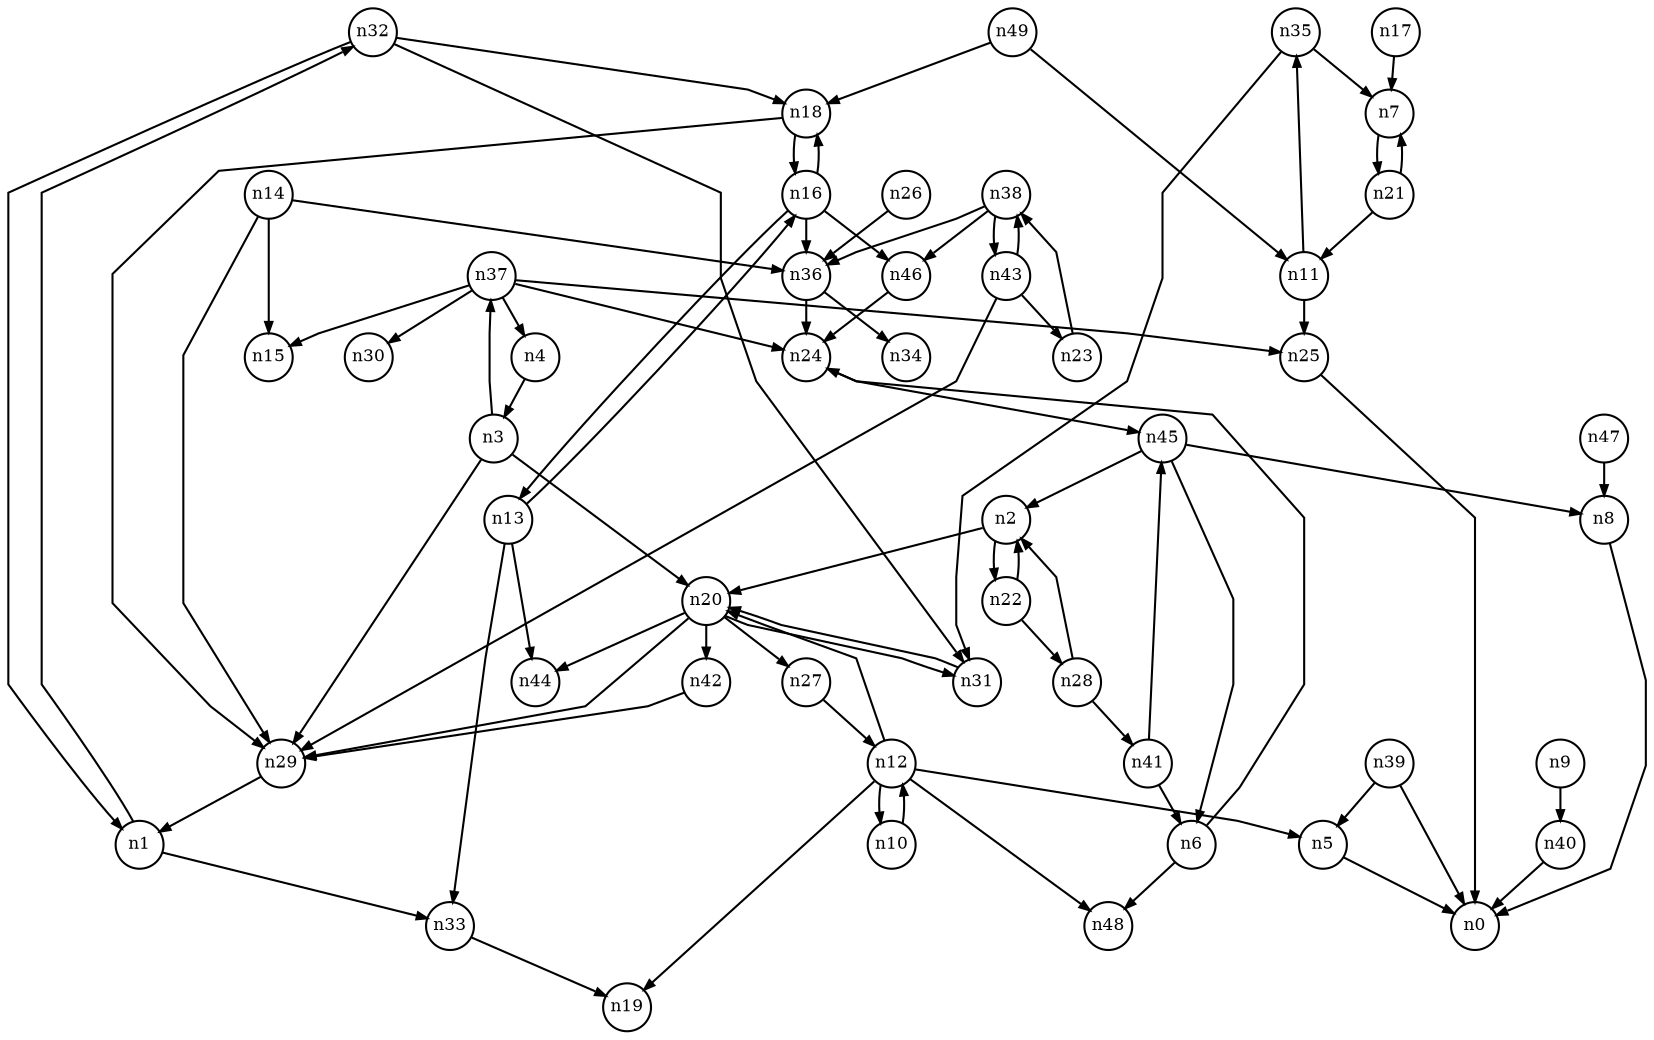 digraph G{
splines=polyline;
ranksep=0.22;
nodesep=0.22;
nodesize=0.16;
fontsize=8
edge [arrowsize=0.5]
node [fontsize=8 shape=circle width=0.32 fixedsize=shape];

n32 -> n18
n32 -> n31
n32 -> n1
n1 -> n32
n1 -> n33
n33 -> n19
n20 -> n27
n20 -> n29
n20 -> n31
n20 -> n42
n20 -> n44
n2 -> n20
n2 -> n22
n22 -> n28
n22 -> n2
n3 -> n20
n3 -> n29
n3 -> n37
n29 -> n1
n37 -> n4
n37 -> n15
n37 -> n24
n37 -> n25
n37 -> n30
n5 -> n0
n24 -> n45
n6 -> n24
n6 -> n48
n8 -> n0
n40 -> n0
n9 -> n40
n25 -> n0
n11 -> n25
n11 -> n35
n35 -> n7
n35 -> n31
n12 -> n5
n12 -> n10
n12 -> n19
n12 -> n20
n12 -> n48
n10 -> n12
n13 -> n33
n13 -> n44
n13 -> n16
n14 -> n15
n14 -> n29
n14 -> n36
n36 -> n24
n36 -> n34
n16 -> n13
n16 -> n18
n16 -> n36
n16 -> n46
n18 -> n29
n18 -> n16
n46 -> n24
n7 -> n21
n17 -> n7
n27 -> n12
n31 -> n20
n42 -> n29
n21 -> n7
n21 -> n11
n28 -> n41
n28 -> n2
n26 -> n36
n41 -> n6
n41 -> n45
n4 -> n3
n38 -> n36
n38 -> n43
n38 -> n46
n43 -> n23
n43 -> n29
n43 -> n38
n39 -> n0
n39 -> n5
n23 -> n38
n45 -> n2
n45 -> n6
n45 -> n8
n47 -> n8
n49 -> n11
n49 -> n18
}
